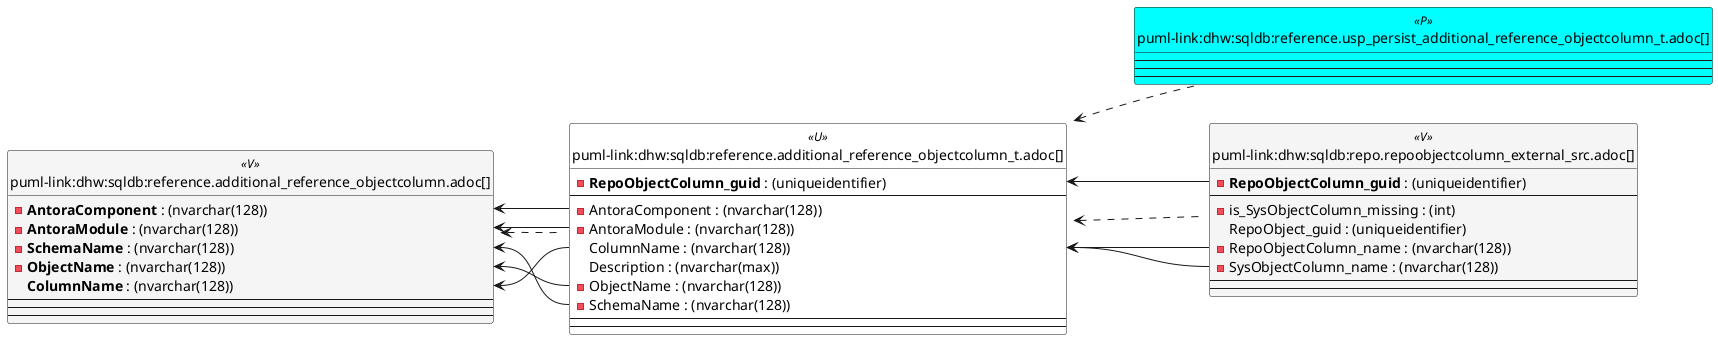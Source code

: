 @startuml
left to right direction
'top to bottom direction
hide circle
'avoide "." issues:
set namespaceSeparator none


skinparam class {
  BackgroundColor White
  BackgroundColor<<FN>> Yellow
  BackgroundColor<<FS>> Yellow
  BackgroundColor<<FT>> LightGray
  BackgroundColor<<IF>> Yellow
  BackgroundColor<<IS>> Yellow
  BackgroundColor<<P>> Aqua
  BackgroundColor<<PC>> Aqua
  BackgroundColor<<SN>> Yellow
  BackgroundColor<<SO>> SlateBlue
  BackgroundColor<<TF>> LightGray
  BackgroundColor<<TR>> Tomato
  BackgroundColor<<U>> White
  BackgroundColor<<V>> WhiteSmoke
  BackgroundColor<<X>> Aqua
  BackgroundColor<<external>> AliceBlue
}


entity "puml-link:dhw:sqldb:reference.additional_reference_objectcolumn.adoc[]" as reference.additional_Reference_ObjectColumn << V >> {
  - **AntoraComponent** : (nvarchar(128))
  - **AntoraModule** : (nvarchar(128))
  - **SchemaName** : (nvarchar(128))
  - **ObjectName** : (nvarchar(128))
  **ColumnName** : (nvarchar(128))
  --
  --
  --
}

entity "puml-link:dhw:sqldb:reference.additional_reference_objectcolumn_t.adoc[]" as reference.additional_Reference_ObjectColumn_T << U >> {
  - **RepoObjectColumn_guid** : (uniqueidentifier)
  --
  - AntoraComponent : (nvarchar(128))
  - AntoraModule : (nvarchar(128))
  ColumnName : (nvarchar(128))
  Description : (nvarchar(max))
  - ObjectName : (nvarchar(128))
  - SchemaName : (nvarchar(128))
  --
  --
}

entity "puml-link:dhw:sqldb:reference.usp_persist_additional_reference_objectcolumn_t.adoc[]" as reference.usp_PERSIST_additional_Reference_ObjectColumn_T << P >> {
  --
  --
  --
}

entity "puml-link:dhw:sqldb:repo.repoobjectcolumn_external_src.adoc[]" as repo.RepoObjectColumn_external_src << V >> {
  - **RepoObjectColumn_guid** : (uniqueidentifier)
  --
  - is_SysObjectColumn_missing : (int)
  RepoObject_guid : (uniqueidentifier)
  - RepoObjectColumn_name : (nvarchar(128))
  - SysObjectColumn_name : (nvarchar(128))
  --
  --
}

reference.additional_Reference_ObjectColumn <.. reference.additional_Reference_ObjectColumn_T
reference.additional_Reference_ObjectColumn_T <.. reference.usp_PERSIST_additional_Reference_ObjectColumn_T
reference.additional_Reference_ObjectColumn_T <.. repo.RepoObjectColumn_external_src
"reference.additional_Reference_ObjectColumn::AntoraComponent" <-- "reference.additional_Reference_ObjectColumn_T::AntoraComponent"
"reference.additional_Reference_ObjectColumn::AntoraModule" <-- "reference.additional_Reference_ObjectColumn_T::AntoraModule"
"reference.additional_Reference_ObjectColumn::ColumnName" <-- "reference.additional_Reference_ObjectColumn_T::ColumnName"
"reference.additional_Reference_ObjectColumn::ObjectName" <-- "reference.additional_Reference_ObjectColumn_T::ObjectName"
"reference.additional_Reference_ObjectColumn::SchemaName" <-- "reference.additional_Reference_ObjectColumn_T::SchemaName"
"reference.additional_Reference_ObjectColumn_T::ColumnName" <-- "repo.RepoObjectColumn_external_src::RepoObjectColumn_name"
"reference.additional_Reference_ObjectColumn_T::ColumnName" <-- "repo.RepoObjectColumn_external_src::SysObjectColumn_name"
"reference.additional_Reference_ObjectColumn_T::RepoObjectColumn_guid" <-- "repo.RepoObjectColumn_external_src::RepoObjectColumn_guid"
@enduml

